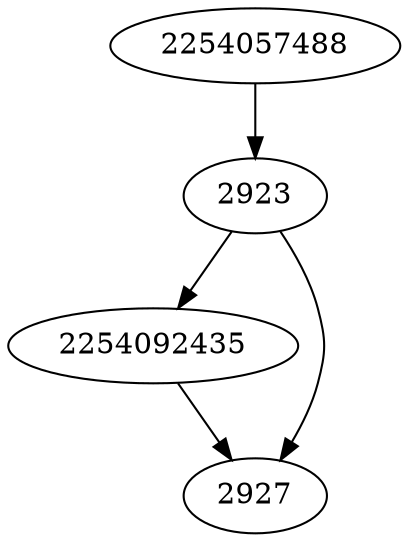 strict digraph  {
2254057488;
2923;
2254092435;
2927;
2254057488 -> 2923;
2923 -> 2254092435;
2923 -> 2927;
2254092435 -> 2927;
}
